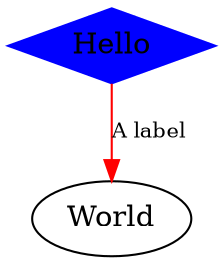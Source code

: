 digraph "G" {
  "Hello" [ color = "blue", shape =Mdiamond, style = "filled" ];
  "World";
  "Hello" -> "World" [ color = "red", label = "A label", fontsize =10 ];
}

